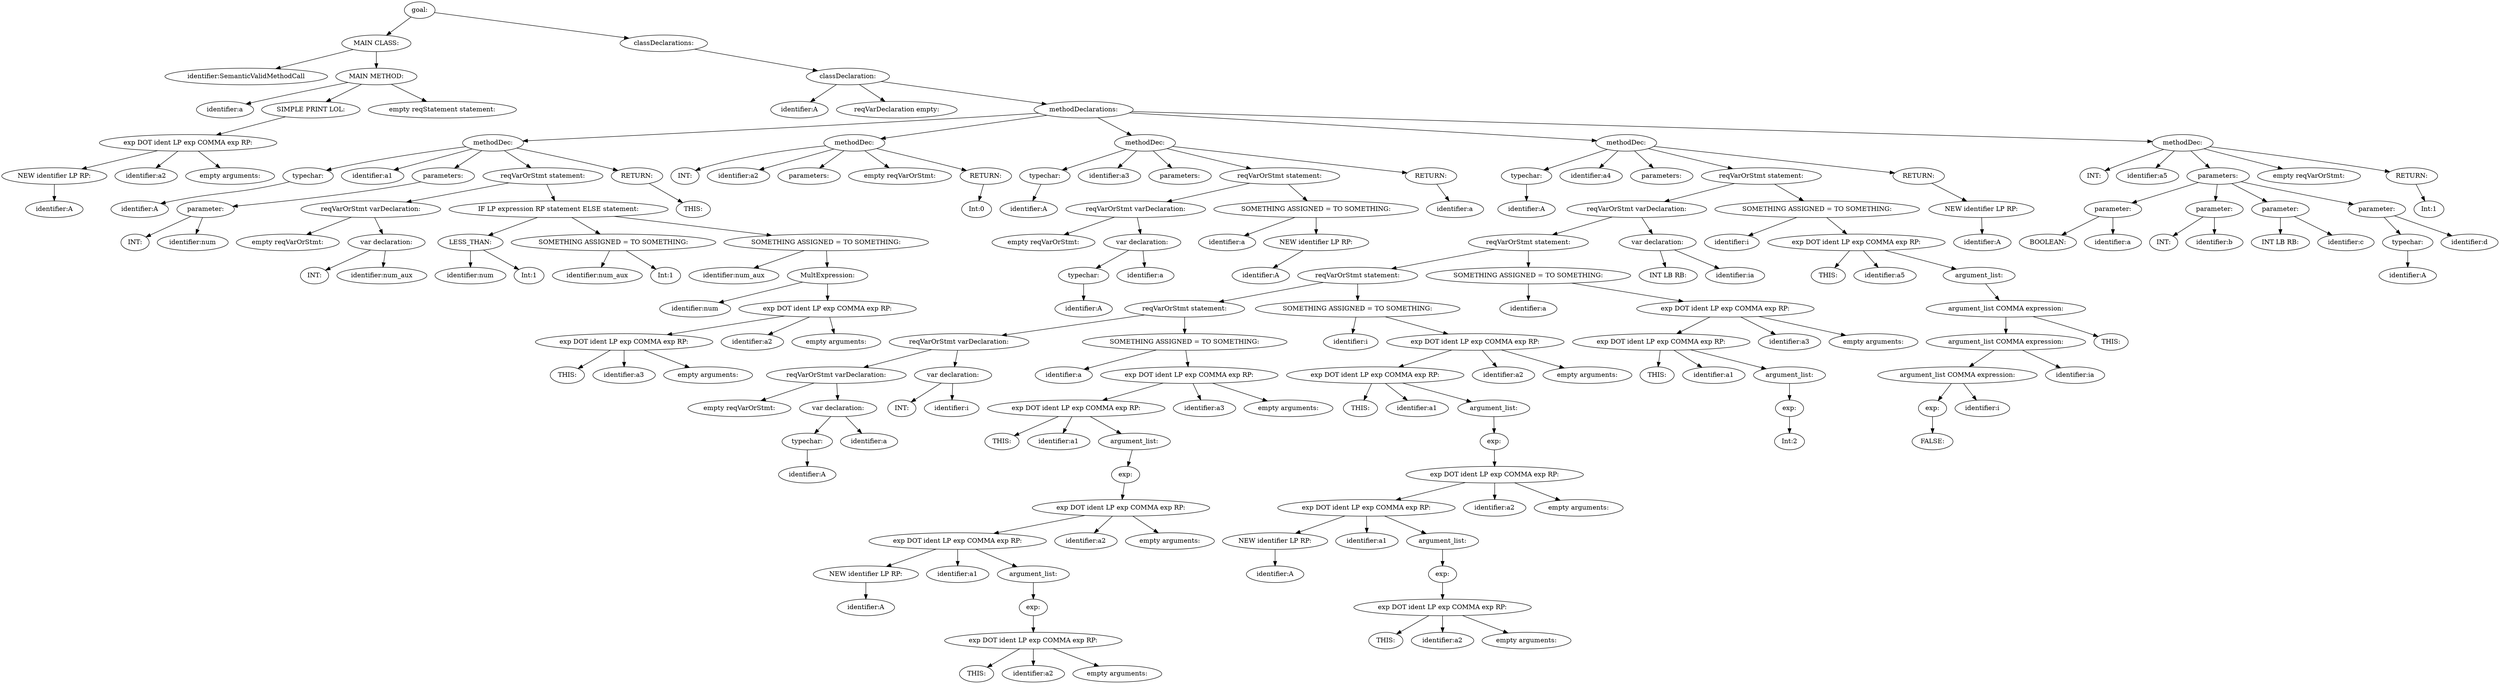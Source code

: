 digraph {
n0 [label="goal:"];
n1 [label="MAIN CLASS:"];
n2 [label="identifier:SemanticValidMethodCall"];
n1 -> n2
n3 [label="MAIN METHOD:"];
n4 [label="identifier:a"];
n3 -> n4
n5 [label="SIMPLE PRINT LOL:"];
n6 [label="exp DOT ident LP exp COMMA exp RP:"];
n7 [label="NEW identifier LP RP:"];
n8 [label="identifier:A"];
n7 -> n8
n6 -> n7
n9 [label="identifier:a2"];
n6 -> n9
n10 [label="empty arguments:"];
n6 -> n10
n5 -> n6
n3 -> n5
n11 [label="empty reqStatement statement:"];
n3 -> n11
n1 -> n3
n0 -> n1
n12 [label="classDeclarations:"];
n13 [label="classDeclaration:"];
n14 [label="identifier:A"];
n13 -> n14
n15 [label="reqVarDeclaration empty:"];
n13 -> n15
n16 [label="methodDeclarations:"];
n17 [label="methodDec:"];
n18 [label="typechar:"];
n19 [label="identifier:A"];
n18 -> n19
n17 -> n18
n20 [label="identifier:a1"];
n17 -> n20
n21 [label="parameters:"];
n22 [label="parameter:"];
n23 [label="INT:"];
n22 -> n23
n24 [label="identifier:num"];
n22 -> n24
n21 -> n22
n17 -> n21
n25 [label="reqVarOrStmt statement:"];
n26 [label="reqVarOrStmt varDeclaration:"];
n27 [label="empty reqVarOrStmt:"];
n26 -> n27
n28 [label="var declaration:"];
n29 [label="INT:"];
n28 -> n29
n30 [label="identifier:num_aux"];
n28 -> n30
n26 -> n28
n25 -> n26
n31 [label="IF LP expression RP statement ELSE statement:"];
n32 [label="LESS_THAN:"];
n33 [label="identifier:num"];
n32 -> n33
n34 [label="Int:1"];
n32 -> n34
n31 -> n32
n35 [label="SOMETHING ASSIGNED = TO SOMETHING:"];
n36 [label="identifier:num_aux"];
n35 -> n36
n37 [label="Int:1"];
n35 -> n37
n31 -> n35
n38 [label="SOMETHING ASSIGNED = TO SOMETHING:"];
n39 [label="identifier:num_aux"];
n38 -> n39
n40 [label="MultExpression:"];
n41 [label="identifier:num"];
n40 -> n41
n42 [label="exp DOT ident LP exp COMMA exp RP:"];
n43 [label="exp DOT ident LP exp COMMA exp RP:"];
n44 [label="THIS:"];
n43 -> n44
n45 [label="identifier:a3"];
n43 -> n45
n46 [label="empty arguments:"];
n43 -> n46
n42 -> n43
n47 [label="identifier:a2"];
n42 -> n47
n48 [label="empty arguments:"];
n42 -> n48
n40 -> n42
n38 -> n40
n31 -> n38
n25 -> n31
n17 -> n25
n49 [label="RETURN:"];
n50 [label="THIS:"];
n49 -> n50
n17 -> n49
n16 -> n17
n51 [label="methodDec:"];
n52 [label="INT:"];
n51 -> n52
n53 [label="identifier:a2"];
n51 -> n53
n54 [label="parameters:"];
n51 -> n54
n55 [label="empty reqVarOrStmt:"];
n51 -> n55
n56 [label="RETURN:"];
n57 [label="Int:0"];
n56 -> n57
n51 -> n56
n16 -> n51
n58 [label="methodDec:"];
n59 [label="typechar:"];
n60 [label="identifier:A"];
n59 -> n60
n58 -> n59
n61 [label="identifier:a3"];
n58 -> n61
n62 [label="parameters:"];
n58 -> n62
n63 [label="reqVarOrStmt statement:"];
n64 [label="reqVarOrStmt varDeclaration:"];
n65 [label="empty reqVarOrStmt:"];
n64 -> n65
n66 [label="var declaration:"];
n67 [label="typechar:"];
n68 [label="identifier:A"];
n67 -> n68
n66 -> n67
n69 [label="identifier:a"];
n66 -> n69
n64 -> n66
n63 -> n64
n70 [label="SOMETHING ASSIGNED = TO SOMETHING:"];
n71 [label="identifier:a"];
n70 -> n71
n72 [label="NEW identifier LP RP:"];
n73 [label="identifier:A"];
n72 -> n73
n70 -> n72
n63 -> n70
n58 -> n63
n74 [label="RETURN:"];
n75 [label="identifier:a"];
n74 -> n75
n58 -> n74
n16 -> n58
n76 [label="methodDec:"];
n77 [label="typechar:"];
n78 [label="identifier:A"];
n77 -> n78
n76 -> n77
n79 [label="identifier:a4"];
n76 -> n79
n80 [label="parameters:"];
n76 -> n80
n81 [label="reqVarOrStmt statement:"];
n82 [label="reqVarOrStmt varDeclaration:"];
n83 [label="reqVarOrStmt statement:"];
n84 [label="reqVarOrStmt statement:"];
n85 [label="reqVarOrStmt statement:"];
n86 [label="reqVarOrStmt varDeclaration:"];
n87 [label="reqVarOrStmt varDeclaration:"];
n88 [label="empty reqVarOrStmt:"];
n87 -> n88
n89 [label="var declaration:"];
n90 [label="typechar:"];
n91 [label="identifier:A"];
n90 -> n91
n89 -> n90
n92 [label="identifier:a"];
n89 -> n92
n87 -> n89
n86 -> n87
n93 [label="var declaration:"];
n94 [label="INT:"];
n93 -> n94
n95 [label="identifier:i"];
n93 -> n95
n86 -> n93
n85 -> n86
n96 [label="SOMETHING ASSIGNED = TO SOMETHING:"];
n97 [label="identifier:a"];
n96 -> n97
n98 [label="exp DOT ident LP exp COMMA exp RP:"];
n99 [label="exp DOT ident LP exp COMMA exp RP:"];
n100 [label="THIS:"];
n99 -> n100
n101 [label="identifier:a1"];
n99 -> n101
n102 [label="argument_list:"];
n103 [label="exp:"];
n104 [label="exp DOT ident LP exp COMMA exp RP:"];
n105 [label="exp DOT ident LP exp COMMA exp RP:"];
n106 [label="NEW identifier LP RP:"];
n107 [label="identifier:A"];
n106 -> n107
n105 -> n106
n108 [label="identifier:a1"];
n105 -> n108
n109 [label="argument_list:"];
n110 [label="exp:"];
n111 [label="exp DOT ident LP exp COMMA exp RP:"];
n112 [label="THIS:"];
n111 -> n112
n113 [label="identifier:a2"];
n111 -> n113
n114 [label="empty arguments:"];
n111 -> n114
n110 -> n111
n109 -> n110
n105 -> n109
n104 -> n105
n115 [label="identifier:a2"];
n104 -> n115
n116 [label="empty arguments:"];
n104 -> n116
n103 -> n104
n102 -> n103
n99 -> n102
n98 -> n99
n117 [label="identifier:a3"];
n98 -> n117
n118 [label="empty arguments:"];
n98 -> n118
n96 -> n98
n85 -> n96
n84 -> n85
n119 [label="SOMETHING ASSIGNED = TO SOMETHING:"];
n120 [label="identifier:i"];
n119 -> n120
n121 [label="exp DOT ident LP exp COMMA exp RP:"];
n122 [label="exp DOT ident LP exp COMMA exp RP:"];
n123 [label="THIS:"];
n122 -> n123
n124 [label="identifier:a1"];
n122 -> n124
n125 [label="argument_list:"];
n126 [label="exp:"];
n127 [label="exp DOT ident LP exp COMMA exp RP:"];
n128 [label="exp DOT ident LP exp COMMA exp RP:"];
n129 [label="NEW identifier LP RP:"];
n130 [label="identifier:A"];
n129 -> n130
n128 -> n129
n131 [label="identifier:a1"];
n128 -> n131
n132 [label="argument_list:"];
n133 [label="exp:"];
n134 [label="exp DOT ident LP exp COMMA exp RP:"];
n135 [label="THIS:"];
n134 -> n135
n136 [label="identifier:a2"];
n134 -> n136
n137 [label="empty arguments:"];
n134 -> n137
n133 -> n134
n132 -> n133
n128 -> n132
n127 -> n128
n138 [label="identifier:a2"];
n127 -> n138
n139 [label="empty arguments:"];
n127 -> n139
n126 -> n127
n125 -> n126
n122 -> n125
n121 -> n122
n140 [label="identifier:a2"];
n121 -> n140
n141 [label="empty arguments:"];
n121 -> n141
n119 -> n121
n84 -> n119
n83 -> n84
n142 [label="SOMETHING ASSIGNED = TO SOMETHING:"];
n143 [label="identifier:a"];
n142 -> n143
n144 [label="exp DOT ident LP exp COMMA exp RP:"];
n145 [label="exp DOT ident LP exp COMMA exp RP:"];
n146 [label="THIS:"];
n145 -> n146
n147 [label="identifier:a1"];
n145 -> n147
n148 [label="argument_list:"];
n149 [label="exp:"];
n150 [label="Int:2"];
n149 -> n150
n148 -> n149
n145 -> n148
n144 -> n145
n151 [label="identifier:a3"];
n144 -> n151
n152 [label="empty arguments:"];
n144 -> n152
n142 -> n144
n83 -> n142
n82 -> n83
n153 [label="var declaration:"];
n154 [label="INT LB RB:"];
n153 -> n154
n155 [label="identifier:ia"];
n153 -> n155
n82 -> n153
n81 -> n82
n156 [label="SOMETHING ASSIGNED = TO SOMETHING:"];
n157 [label="identifier:i"];
n156 -> n157
n158 [label="exp DOT ident LP exp COMMA exp RP:"];
n159 [label="THIS:"];
n158 -> n159
n160 [label="identifier:a5"];
n158 -> n160
n161 [label="argument_list:"];
n162 [label="argument_list COMMA expression:"];
n163 [label="argument_list COMMA expression:"];
n164 [label="argument_list COMMA expression:"];
n165 [label="exp:"];
n166 [label="FALSE:"];
n165 -> n166
n164 -> n165
n167 [label="identifier:i"];
n164 -> n167
n163 -> n164
n168 [label="identifier:ia"];
n163 -> n168
n162 -> n163
n169 [label="THIS:"];
n162 -> n169
n161 -> n162
n158 -> n161
n156 -> n158
n81 -> n156
n76 -> n81
n170 [label="RETURN:"];
n171 [label="NEW identifier LP RP:"];
n172 [label="identifier:A"];
n171 -> n172
n170 -> n171
n76 -> n170
n16 -> n76
n173 [label="methodDec:"];
n174 [label="INT:"];
n173 -> n174
n175 [label="identifier:a5"];
n173 -> n175
n176 [label="parameters:"];
n177 [label="parameter:"];
n178 [label="BOOLEAN:"];
n177 -> n178
n179 [label="identifier:a"];
n177 -> n179
n176 -> n177
n180 [label="parameter:"];
n181 [label="INT:"];
n180 -> n181
n182 [label="identifier:b"];
n180 -> n182
n176 -> n180
n183 [label="parameter:"];
n184 [label="INT LB RB:"];
n183 -> n184
n185 [label="identifier:c"];
n183 -> n185
n176 -> n183
n186 [label="parameter:"];
n187 [label="typechar:"];
n188 [label="identifier:A"];
n187 -> n188
n186 -> n187
n189 [label="identifier:d"];
n186 -> n189
n176 -> n186
n173 -> n176
n190 [label="empty reqVarOrStmt:"];
n173 -> n190
n191 [label="RETURN:"];
n192 [label="Int:1"];
n191 -> n192
n173 -> n191
n16 -> n173
n13 -> n16
n12 -> n13
n0 -> n12
}
